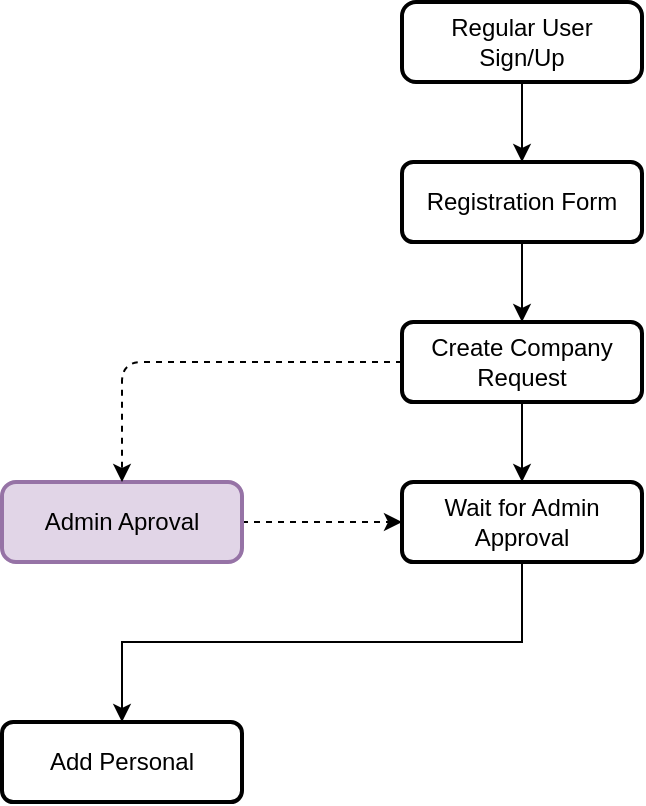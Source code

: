 <mxfile version="13.8.1" type="github">
  <diagram id="QcpEmF6vk5Tn9n3C3DT-" name="Page-1">
    <mxGraphModel dx="868" dy="462" grid="1" gridSize="10" guides="1" tooltips="1" connect="1" arrows="1" fold="1" page="1" pageScale="1" pageWidth="850" pageHeight="1100" math="0" shadow="0">
      <root>
        <mxCell id="0" />
        <mxCell id="1" parent="0" />
        <mxCell id="czOrSNz95ug9E47SChGq-1" value="" style="edgeStyle=orthogonalEdgeStyle;rounded=0;orthogonalLoop=1;jettySize=auto;html=1;" edge="1" parent="1" source="czOrSNz95ug9E47SChGq-2" target="czOrSNz95ug9E47SChGq-4">
          <mxGeometry relative="1" as="geometry" />
        </mxCell>
        <mxCell id="czOrSNz95ug9E47SChGq-2" value="Regular User&lt;br&gt;Sign/Up" style="rounded=1;whiteSpace=wrap;html=1;absoluteArcSize=1;arcSize=14;strokeWidth=2;" vertex="1" parent="1">
          <mxGeometry x="360" y="40" width="120" height="40" as="geometry" />
        </mxCell>
        <mxCell id="czOrSNz95ug9E47SChGq-3" value="" style="edgeStyle=orthogonalEdgeStyle;rounded=0;orthogonalLoop=1;jettySize=auto;html=1;" edge="1" parent="1" source="czOrSNz95ug9E47SChGq-4" target="czOrSNz95ug9E47SChGq-6">
          <mxGeometry relative="1" as="geometry" />
        </mxCell>
        <mxCell id="czOrSNz95ug9E47SChGq-4" value="Registration Form" style="whiteSpace=wrap;html=1;rounded=1;strokeWidth=2;arcSize=14;" vertex="1" parent="1">
          <mxGeometry x="360" y="120" width="120" height="40" as="geometry" />
        </mxCell>
        <mxCell id="czOrSNz95ug9E47SChGq-5" value="" style="edgeStyle=orthogonalEdgeStyle;rounded=0;orthogonalLoop=1;jettySize=auto;html=1;" edge="1" parent="1" source="czOrSNz95ug9E47SChGq-6" target="czOrSNz95ug9E47SChGq-8">
          <mxGeometry relative="1" as="geometry" />
        </mxCell>
        <mxCell id="czOrSNz95ug9E47SChGq-6" value="Create Company&lt;br&gt;Request" style="whiteSpace=wrap;html=1;rounded=1;strokeWidth=2;arcSize=14;" vertex="1" parent="1">
          <mxGeometry x="360" y="200" width="120" height="40" as="geometry" />
        </mxCell>
        <mxCell id="czOrSNz95ug9E47SChGq-7" value="" style="edgeStyle=orthogonalEdgeStyle;rounded=0;orthogonalLoop=1;jettySize=auto;html=1;" edge="1" parent="1" source="czOrSNz95ug9E47SChGq-8" target="czOrSNz95ug9E47SChGq-11">
          <mxGeometry relative="1" as="geometry">
            <Array as="points">
              <mxPoint x="420" y="360" />
              <mxPoint x="220" y="360" />
            </Array>
          </mxGeometry>
        </mxCell>
        <mxCell id="czOrSNz95ug9E47SChGq-8" value="Wait for Admin Approval" style="whiteSpace=wrap;html=1;rounded=1;strokeWidth=2;arcSize=14;" vertex="1" parent="1">
          <mxGeometry x="360" y="280" width="120" height="40" as="geometry" />
        </mxCell>
        <mxCell id="czOrSNz95ug9E47SChGq-9" value="" style="edgeStyle=orthogonalEdgeStyle;rounded=0;orthogonalLoop=1;jettySize=auto;html=1;dashed=1;" edge="1" parent="1" source="czOrSNz95ug9E47SChGq-10" target="czOrSNz95ug9E47SChGq-8">
          <mxGeometry relative="1" as="geometry" />
        </mxCell>
        <mxCell id="czOrSNz95ug9E47SChGq-10" value="Admin Aproval" style="rounded=1;whiteSpace=wrap;html=1;absoluteArcSize=1;arcSize=14;strokeWidth=2;fillColor=#e1d5e7;strokeColor=#9673a6;" vertex="1" parent="1">
          <mxGeometry x="160" y="280" width="120" height="40" as="geometry" />
        </mxCell>
        <mxCell id="czOrSNz95ug9E47SChGq-11" value="Add Personal" style="whiteSpace=wrap;html=1;rounded=1;strokeWidth=2;arcSize=14;" vertex="1" parent="1">
          <mxGeometry x="160" y="400" width="120" height="40" as="geometry" />
        </mxCell>
        <mxCell id="czOrSNz95ug9E47SChGq-12" value="" style="endArrow=classic;html=1;exitX=0;exitY=0.5;exitDx=0;exitDy=0;entryX=0.5;entryY=0;entryDx=0;entryDy=0;dashed=1;" edge="1" parent="1" source="czOrSNz95ug9E47SChGq-6" target="czOrSNz95ug9E47SChGq-10">
          <mxGeometry width="50" height="50" relative="1" as="geometry">
            <mxPoint x="390" y="290" as="sourcePoint" />
            <mxPoint x="440" y="240" as="targetPoint" />
            <Array as="points">
              <mxPoint x="220" y="220" />
            </Array>
          </mxGeometry>
        </mxCell>
      </root>
    </mxGraphModel>
  </diagram>
</mxfile>
